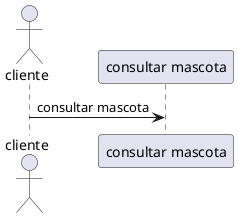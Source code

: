 @startuml

actor cliente

participant "consultar mascota" as CM

cliente -> CM : consultar mascota

@enduml